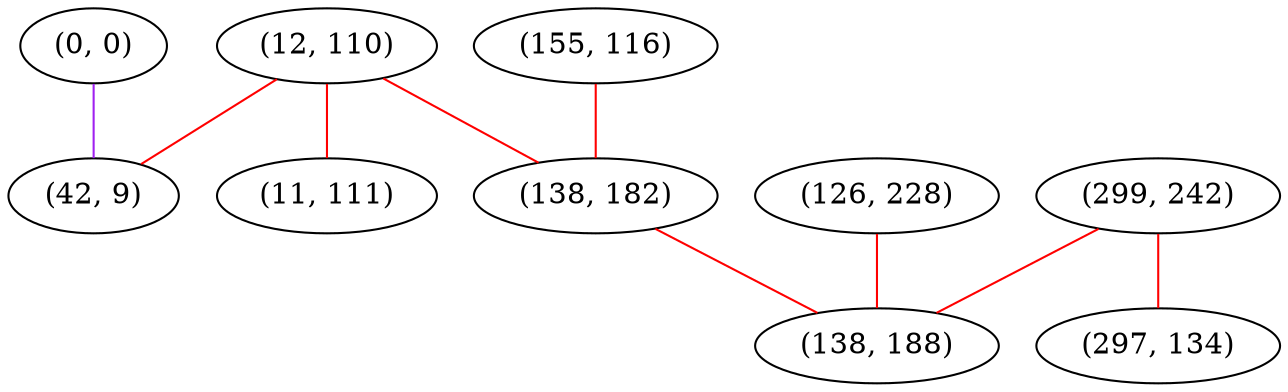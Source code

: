 graph "" {
"(0, 0)";
"(155, 116)";
"(12, 110)";
"(126, 228)";
"(11, 111)";
"(299, 242)";
"(138, 182)";
"(297, 134)";
"(138, 188)";
"(42, 9)";
"(0, 0)" -- "(42, 9)"  [color=purple, key=0, weight=4];
"(155, 116)" -- "(138, 182)"  [color=red, key=0, weight=1];
"(12, 110)" -- "(11, 111)"  [color=red, key=0, weight=1];
"(12, 110)" -- "(138, 182)"  [color=red, key=0, weight=1];
"(12, 110)" -- "(42, 9)"  [color=red, key=0, weight=1];
"(126, 228)" -- "(138, 188)"  [color=red, key=0, weight=1];
"(299, 242)" -- "(297, 134)"  [color=red, key=0, weight=1];
"(299, 242)" -- "(138, 188)"  [color=red, key=0, weight=1];
"(138, 182)" -- "(138, 188)"  [color=red, key=0, weight=1];
}
